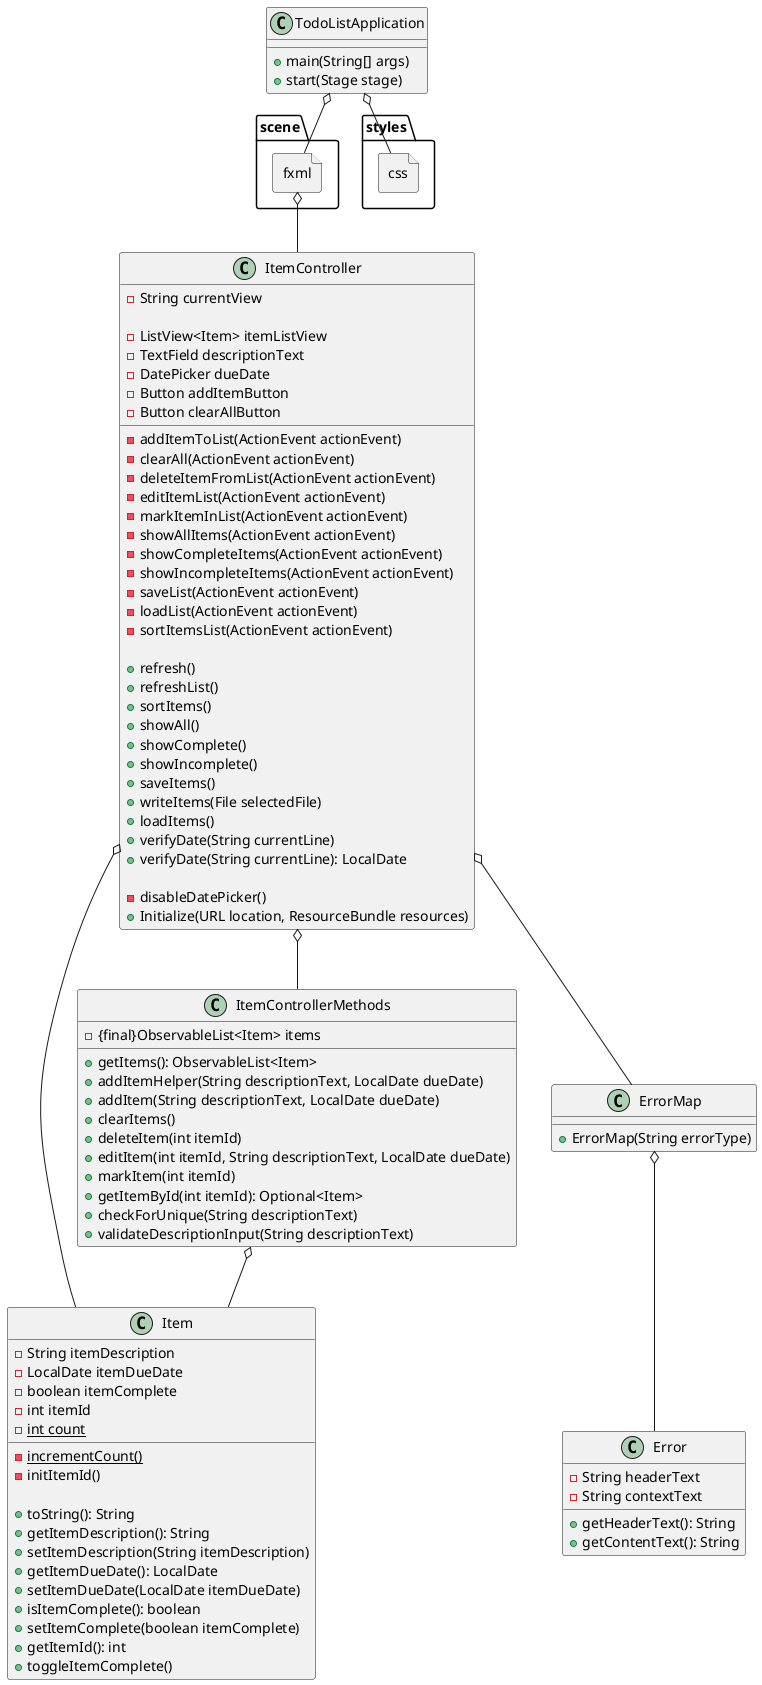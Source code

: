 @startuml
'https://plantuml.com/sequence-diagram

class TodoListApplication {
+main(String[] args)
+start(Stage stage)
}

class Item {
-String itemDescription
-LocalDate itemDueDate
-boolean itemComplete
-int itemId
-{static}int count
-{static}incrementCount()
-initItemId()

+toString(): String
+getItemDescription(): String
+setItemDescription(String itemDescription)
+getItemDueDate(): LocalDate
+setItemDueDate(LocalDate itemDueDate)
+isItemComplete(): boolean
+setItemComplete(boolean itemComplete)
+getItemId(): int
+toggleItemComplete()
}

class ItemControllerMethods {
-{final}ObservableList<Item> items
+getItems(): ObservableList<Item>
+addItemHelper(String descriptionText, LocalDate dueDate)
+addItem(String descriptionText, LocalDate dueDate)
+clearItems()
+deleteItem(int itemId)
+editItem(int itemId, String descriptionText, LocalDate dueDate)
+markItem(int itemId)
+getItemById(int itemId): Optional<Item>
+checkForUnique(String descriptionText)
+validateDescriptionInput(String descriptionText)
}

class ItemController {
-String currentView

-ListView<Item> itemListView
-TextField descriptionText
-DatePicker dueDate
-Button addItemButton
-Button clearAllButton

-addItemToList(ActionEvent actionEvent)
-clearAll(ActionEvent actionEvent)
-deleteItemFromList(ActionEvent actionEvent)
-editItemList(ActionEvent actionEvent)
-markItemInList(ActionEvent actionEvent)
-showAllItems(ActionEvent actionEvent)
-showCompleteItems(ActionEvent actionEvent)
-showIncompleteItems(ActionEvent actionEvent)
-saveList(ActionEvent actionEvent)
-loadList(ActionEvent actionEvent)
-sortItemsList(ActionEvent actionEvent)

+refresh()
+refreshList()
+sortItems()
+showAll()
+showComplete()
+showIncomplete()
+saveItems()
+writeItems(File selectedFile)
+loadItems()
+verifyDate(String currentLine)
+verifyDate(String currentLine): LocalDate

-disableDatePicker()
+Initialize(URL location, ResourceBundle resources)
}

class Error {
-String headerText
-String contextText
+getHeaderText(): String
+getContentText(): String
}

class ErrorMap {
+ErrorMap(String errorType)
}

file scene.fxml {
}
file styles.css {
}
scene.fxml o-- ItemController
TodoListApplication o-- styles.css
TodoListApplication o-- scene.fxml
ItemController o-- Item
ItemController o-- ErrorMap
ErrorMap o-- Error
ItemController o-- ItemControllerMethods
ItemControllerMethods o-- Item

@enduml